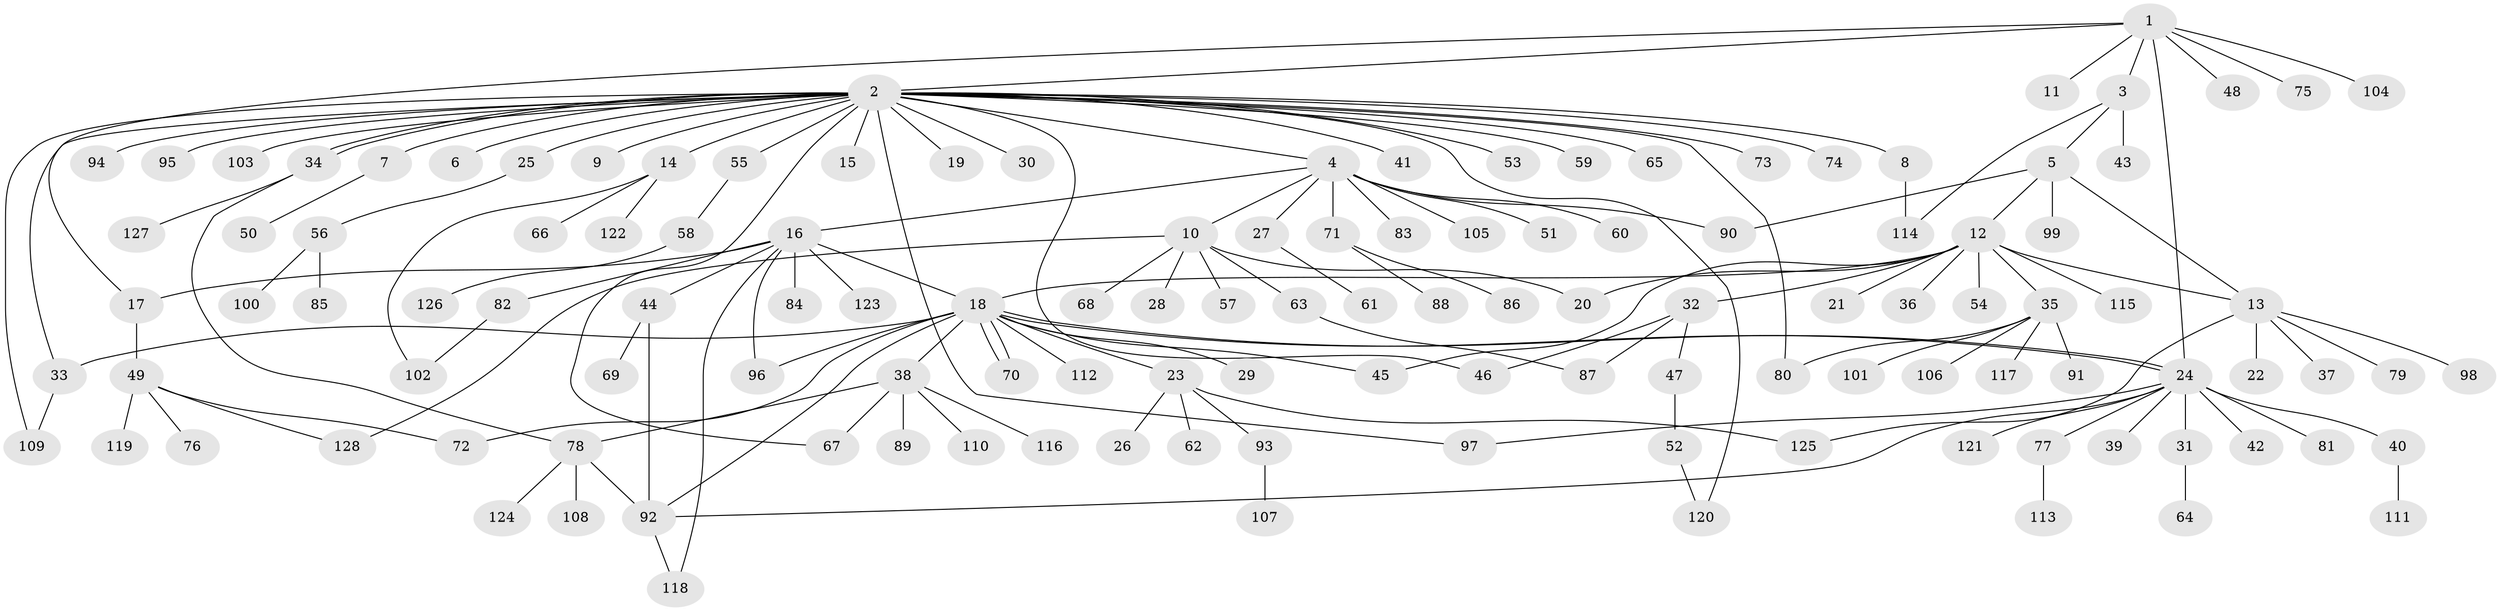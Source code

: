 // coarse degree distribution, {5: 0.05555555555555555, 9: 0.037037037037037035, 3: 0.07407407407407407, 4: 0.1111111111111111, 7: 0.05555555555555555, 1: 0.37037037037037035, 2: 0.25925925925925924, 10: 0.018518518518518517, 8: 0.018518518518518517}
// Generated by graph-tools (version 1.1) at 2025/50/03/04/25 22:50:11]
// undirected, 128 vertices, 156 edges
graph export_dot {
  node [color=gray90,style=filled];
  1;
  2;
  3;
  4;
  5;
  6;
  7;
  8;
  9;
  10;
  11;
  12;
  13;
  14;
  15;
  16;
  17;
  18;
  19;
  20;
  21;
  22;
  23;
  24;
  25;
  26;
  27;
  28;
  29;
  30;
  31;
  32;
  33;
  34;
  35;
  36;
  37;
  38;
  39;
  40;
  41;
  42;
  43;
  44;
  45;
  46;
  47;
  48;
  49;
  50;
  51;
  52;
  53;
  54;
  55;
  56;
  57;
  58;
  59;
  60;
  61;
  62;
  63;
  64;
  65;
  66;
  67;
  68;
  69;
  70;
  71;
  72;
  73;
  74;
  75;
  76;
  77;
  78;
  79;
  80;
  81;
  82;
  83;
  84;
  85;
  86;
  87;
  88;
  89;
  90;
  91;
  92;
  93;
  94;
  95;
  96;
  97;
  98;
  99;
  100;
  101;
  102;
  103;
  104;
  105;
  106;
  107;
  108;
  109;
  110;
  111;
  112;
  113;
  114;
  115;
  116;
  117;
  118;
  119;
  120;
  121;
  122;
  123;
  124;
  125;
  126;
  127;
  128;
  1 -- 2;
  1 -- 3;
  1 -- 11;
  1 -- 17;
  1 -- 24;
  1 -- 48;
  1 -- 75;
  1 -- 104;
  2 -- 4;
  2 -- 6;
  2 -- 7;
  2 -- 8;
  2 -- 9;
  2 -- 14;
  2 -- 15;
  2 -- 19;
  2 -- 25;
  2 -- 30;
  2 -- 33;
  2 -- 34;
  2 -- 34;
  2 -- 41;
  2 -- 46;
  2 -- 53;
  2 -- 55;
  2 -- 59;
  2 -- 65;
  2 -- 67;
  2 -- 73;
  2 -- 74;
  2 -- 80;
  2 -- 94;
  2 -- 95;
  2 -- 97;
  2 -- 103;
  2 -- 109;
  2 -- 120;
  3 -- 5;
  3 -- 43;
  3 -- 114;
  4 -- 10;
  4 -- 16;
  4 -- 27;
  4 -- 51;
  4 -- 60;
  4 -- 71;
  4 -- 83;
  4 -- 90;
  4 -- 105;
  5 -- 12;
  5 -- 13;
  5 -- 90;
  5 -- 99;
  7 -- 50;
  8 -- 114;
  10 -- 20;
  10 -- 28;
  10 -- 57;
  10 -- 63;
  10 -- 68;
  10 -- 128;
  12 -- 13;
  12 -- 18;
  12 -- 20;
  12 -- 21;
  12 -- 32;
  12 -- 35;
  12 -- 36;
  12 -- 45;
  12 -- 54;
  12 -- 115;
  13 -- 22;
  13 -- 37;
  13 -- 79;
  13 -- 98;
  13 -- 125;
  14 -- 66;
  14 -- 102;
  14 -- 122;
  16 -- 17;
  16 -- 18;
  16 -- 44;
  16 -- 82;
  16 -- 84;
  16 -- 96;
  16 -- 118;
  16 -- 123;
  17 -- 49;
  18 -- 23;
  18 -- 24;
  18 -- 24;
  18 -- 29;
  18 -- 33;
  18 -- 38;
  18 -- 45;
  18 -- 70;
  18 -- 70;
  18 -- 72;
  18 -- 92;
  18 -- 96;
  18 -- 112;
  23 -- 26;
  23 -- 62;
  23 -- 93;
  23 -- 125;
  24 -- 31;
  24 -- 39;
  24 -- 40;
  24 -- 42;
  24 -- 77;
  24 -- 81;
  24 -- 92;
  24 -- 97;
  24 -- 121;
  25 -- 56;
  27 -- 61;
  31 -- 64;
  32 -- 46;
  32 -- 47;
  32 -- 87;
  33 -- 109;
  34 -- 78;
  34 -- 127;
  35 -- 80;
  35 -- 91;
  35 -- 101;
  35 -- 106;
  35 -- 117;
  38 -- 67;
  38 -- 78;
  38 -- 89;
  38 -- 110;
  38 -- 116;
  40 -- 111;
  44 -- 69;
  44 -- 92;
  47 -- 52;
  49 -- 72;
  49 -- 76;
  49 -- 119;
  49 -- 128;
  52 -- 120;
  55 -- 58;
  56 -- 85;
  56 -- 100;
  58 -- 126;
  63 -- 87;
  71 -- 86;
  71 -- 88;
  77 -- 113;
  78 -- 92;
  78 -- 108;
  78 -- 124;
  82 -- 102;
  92 -- 118;
  93 -- 107;
}
